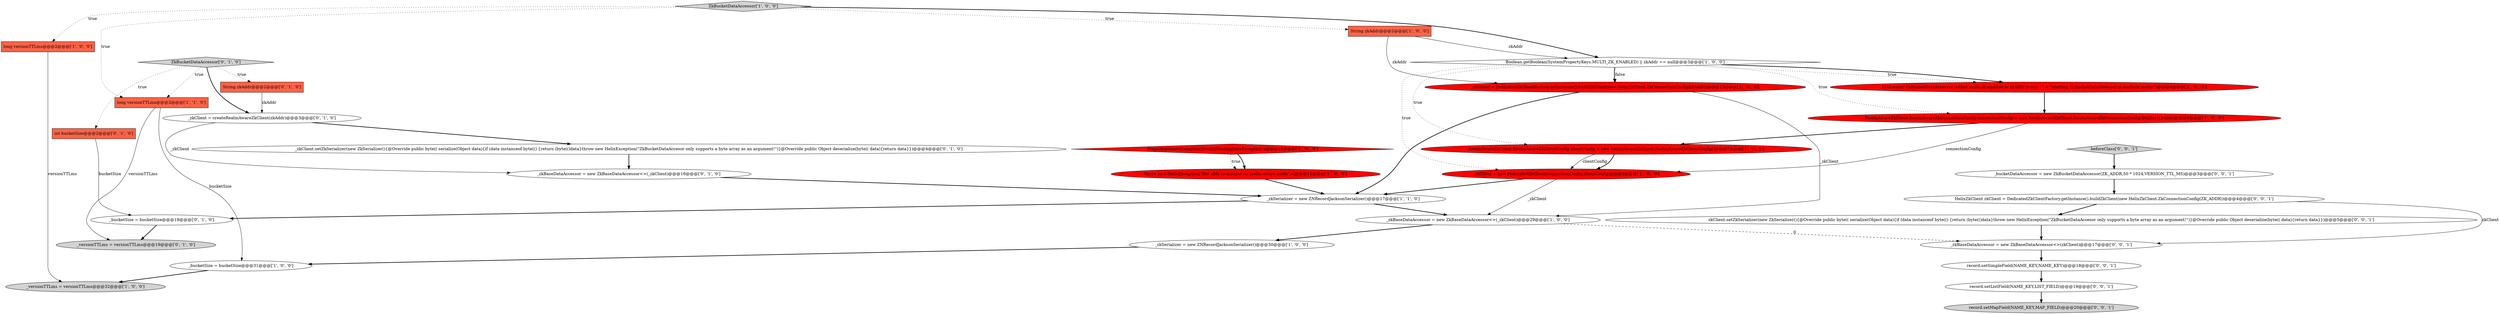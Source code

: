 digraph {
3 [style = filled, label = "throw new HelixException(\"Not able to connect on realm-aware mode\",e)@@@11@@@['1', '0', '0']", fillcolor = red, shape = ellipse image = "AAA1AAABBB1BBB"];
24 [style = filled, label = "_zkClient.setZkSerializer(new ZkSerializer(){@Override public byte(( serialize(Object data){if (data instanceof byte(() {return (byte(()data}throw new HelixException(\"ZkBucketDataAccesor only supports a byte array as an argument!\")}@Override public Object deserialize(byte(( data){return data}})@@@4@@@['0', '1', '0']", fillcolor = white, shape = ellipse image = "AAA0AAABBB2BBB"];
15 [style = filled, label = "_zkBaseDataAccessor = new ZkBaseDataAccessor<>(_zkClient)@@@29@@@['1', '0', '0']", fillcolor = white, shape = ellipse image = "AAA0AAABBB1BBB"];
10 [style = filled, label = "String zkAddr@@@2@@@['1', '0', '0']", fillcolor = tomato, shape = box image = "AAA0AAABBB1BBB"];
8 [style = filled, label = "Boolean.getBoolean(SystemPropertyKeys.MULTI_ZK_ENABLED) || zkAddr == null@@@3@@@['1', '0', '0']", fillcolor = white, shape = diamond image = "AAA0AAABBB1BBB"];
26 [style = filled, label = "beforeClass['0', '0', '1']", fillcolor = lightgray, shape = diamond image = "AAA0AAABBB3BBB"];
5 [style = filled, label = "_zkSerializer = new ZNRecordJacksonSerializer()@@@30@@@['1', '0', '0']", fillcolor = white, shape = ellipse image = "AAA0AAABBB1BBB"];
29 [style = filled, label = "HelixZkClient zkClient = DedicatedZkClientFactory.getInstance().buildZkClient(new HelixZkClient.ZkConnectionConfig(ZK_ADDR))@@@4@@@['0', '0', '1']", fillcolor = white, shape = ellipse image = "AAA0AAABBB3BBB"];
4 [style = filled, label = "LOG.warn(\"ZkBucketDataAccessor: either multi-zk enabled or zkAddr is null - \" + \"starting ZkBucketDataAccessor in multi-zk mode!\")@@@4@@@['1', '0', '0']", fillcolor = red, shape = ellipse image = "AAA1AAABBB1BBB"];
9 [style = filled, label = "IllegalArgumentException|InvalidRoutingDataException e@@@10@@@['1', '0', '0']", fillcolor = red, shape = diamond image = "AAA1AAABBB1BBB"];
20 [style = filled, label = "_versionTTLms = versionTTLms@@@19@@@['0', '1', '0']", fillcolor = lightgray, shape = ellipse image = "AAA0AAABBB2BBB"];
25 [style = filled, label = "record.setListField(NAME_KEY,LIST_FIELD)@@@19@@@['0', '0', '1']", fillcolor = white, shape = ellipse image = "AAA0AAABBB3BBB"];
27 [style = filled, label = "_bucketDataAccessor = new ZkBucketDataAccessor(ZK_ADDR,50 * 1024,VERSION_TTL_MS)@@@3@@@['0', '0', '1']", fillcolor = white, shape = ellipse image = "AAA0AAABBB3BBB"];
11 [style = filled, label = "_zkClient = new FederatedZkClient(connectionConfig,clientConfig)@@@8@@@['1', '0', '0']", fillcolor = red, shape = ellipse image = "AAA1AAABBB1BBB"];
1 [style = filled, label = "RealmAwareZkClient.RealmAwareZkConnectionConfig connectionConfig = new RealmAwareZkClient.RealmAwareZkConnectionConfig.Builder().build()@@@6@@@['1', '0', '0']", fillcolor = red, shape = ellipse image = "AAA1AAABBB1BBB"];
30 [style = filled, label = "record.setMapField(NAME_KEY,MAP_FIELD)@@@20@@@['0', '0', '1']", fillcolor = lightgray, shape = ellipse image = "AAA0AAABBB3BBB"];
31 [style = filled, label = "_zkBaseDataAccessor = new ZkBaseDataAccessor<>(zkClient)@@@17@@@['0', '0', '1']", fillcolor = white, shape = ellipse image = "AAA0AAABBB3BBB"];
28 [style = filled, label = "zkClient.setZkSerializer(new ZkSerializer(){@Override public byte(( serialize(Object data){if (data instanceof byte(() {return (byte(()data}throw new HelixException(\"ZkBucketDataAccesor only supports a byte array as an argument!\")}@Override public Object deserialize(byte(( data){return data}})@@@5@@@['0', '0', '1']", fillcolor = white, shape = ellipse image = "AAA0AAABBB3BBB"];
32 [style = filled, label = "record.setSimpleField(NAME_KEY,NAME_KEY)@@@18@@@['0', '0', '1']", fillcolor = white, shape = ellipse image = "AAA0AAABBB3BBB"];
23 [style = filled, label = "int bucketSize@@@2@@@['0', '1', '0']", fillcolor = tomato, shape = box image = "AAA0AAABBB2BBB"];
17 [style = filled, label = "_zkClient = createRealmAwareZkClient(zkAddr)@@@3@@@['0', '1', '0']", fillcolor = white, shape = ellipse image = "AAA0AAABBB2BBB"];
6 [style = filled, label = "_bucketSize = bucketSize@@@31@@@['1', '0', '0']", fillcolor = white, shape = ellipse image = "AAA0AAABBB1BBB"];
13 [style = filled, label = "RealmAwareZkClient.RealmAwareZkClientConfig clientConfig = new RealmAwareZkClient.RealmAwareZkClientConfig()@@@7@@@['1', '0', '0']", fillcolor = red, shape = ellipse image = "AAA1AAABBB1BBB"];
14 [style = filled, label = "long versionTTLms@@@2@@@['1', '1', '0']", fillcolor = tomato, shape = box image = "AAA0AAABBB1BBB"];
21 [style = filled, label = "_zkBaseDataAccessor = new ZkBaseDataAccessor<>(_zkClient)@@@16@@@['0', '1', '0']", fillcolor = white, shape = ellipse image = "AAA0AAABBB2BBB"];
22 [style = filled, label = "_bucketSize = bucketSize@@@18@@@['0', '1', '0']", fillcolor = white, shape = ellipse image = "AAA0AAABBB2BBB"];
12 [style = filled, label = "_zkClient = DedicatedZkClientFactory.getInstance().buildZkClient(new HelixZkClient.ZkConnectionConfig(zkAddr))@@@15@@@['1', '0', '0']", fillcolor = red, shape = ellipse image = "AAA1AAABBB1BBB"];
7 [style = filled, label = "_versionTTLms = versionTTLms@@@32@@@['1', '0', '0']", fillcolor = lightgray, shape = ellipse image = "AAA0AAABBB1BBB"];
0 [style = filled, label = "long versionTTLms@@@2@@@['1', '0', '0']", fillcolor = tomato, shape = box image = "AAA0AAABBB1BBB"];
19 [style = filled, label = "String zkAddr@@@2@@@['0', '1', '0']", fillcolor = tomato, shape = box image = "AAA0AAABBB2BBB"];
2 [style = filled, label = "_zkSerializer = new ZNRecordJacksonSerializer()@@@17@@@['1', '1', '0']", fillcolor = white, shape = ellipse image = "AAA0AAABBB1BBB"];
16 [style = filled, label = "ZkBucketDataAccessor['1', '0', '0']", fillcolor = lightgray, shape = diamond image = "AAA0AAABBB1BBB"];
18 [style = filled, label = "ZkBucketDataAccessor['0', '1', '0']", fillcolor = lightgray, shape = diamond image = "AAA0AAABBB2BBB"];
14->6 [style = solid, label="bucketSize"];
23->22 [style = solid, label="bucketSize"];
12->15 [style = solid, label="_zkClient"];
10->12 [style = solid, label="zkAddr"];
8->12 [style = dotted, label="false"];
1->11 [style = solid, label="connectionConfig"];
16->8 [style = bold, label=""];
31->32 [style = bold, label=""];
25->30 [style = bold, label=""];
28->31 [style = bold, label=""];
18->19 [style = dotted, label="true"];
10->8 [style = solid, label="zkAddr"];
18->17 [style = bold, label=""];
13->11 [style = solid, label="clientConfig"];
17->21 [style = solid, label="_zkClient"];
13->11 [style = bold, label=""];
16->10 [style = dotted, label="true"];
8->4 [style = dotted, label="true"];
18->14 [style = dotted, label="true"];
1->13 [style = bold, label=""];
11->2 [style = bold, label=""];
15->5 [style = bold, label=""];
21->2 [style = bold, label=""];
29->28 [style = bold, label=""];
0->7 [style = solid, label="versionTTLms"];
8->1 [style = dotted, label="true"];
26->27 [style = bold, label=""];
12->2 [style = bold, label=""];
17->24 [style = bold, label=""];
14->20 [style = solid, label="versionTTLms"];
16->0 [style = dotted, label="true"];
3->2 [style = bold, label=""];
5->6 [style = bold, label=""];
24->21 [style = bold, label=""];
22->20 [style = bold, label=""];
16->14 [style = dotted, label="true"];
2->15 [style = bold, label=""];
32->25 [style = bold, label=""];
15->31 [style = dashed, label="0"];
29->31 [style = solid, label="zkClient"];
8->12 [style = bold, label=""];
8->11 [style = dotted, label="true"];
19->17 [style = solid, label="zkAddr"];
11->15 [style = solid, label="_zkClient"];
9->3 [style = bold, label=""];
4->1 [style = bold, label=""];
8->13 [style = dotted, label="true"];
8->4 [style = bold, label=""];
27->29 [style = bold, label=""];
6->7 [style = bold, label=""];
2->22 [style = bold, label=""];
9->3 [style = dotted, label="true"];
18->23 [style = dotted, label="true"];
}
